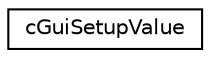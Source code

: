 digraph "Graphical Class Hierarchy"
{
  edge [fontname="Helvetica",fontsize="10",labelfontname="Helvetica",labelfontsize="10"];
  node [fontname="Helvetica",fontsize="10",shape=record];
  rankdir="LR";
  Node1 [label="cGuiSetupValue",height=0.2,width=0.4,color="black", fillcolor="white", style="filled",URL="$classc_gui_setup_value.html"];
}
